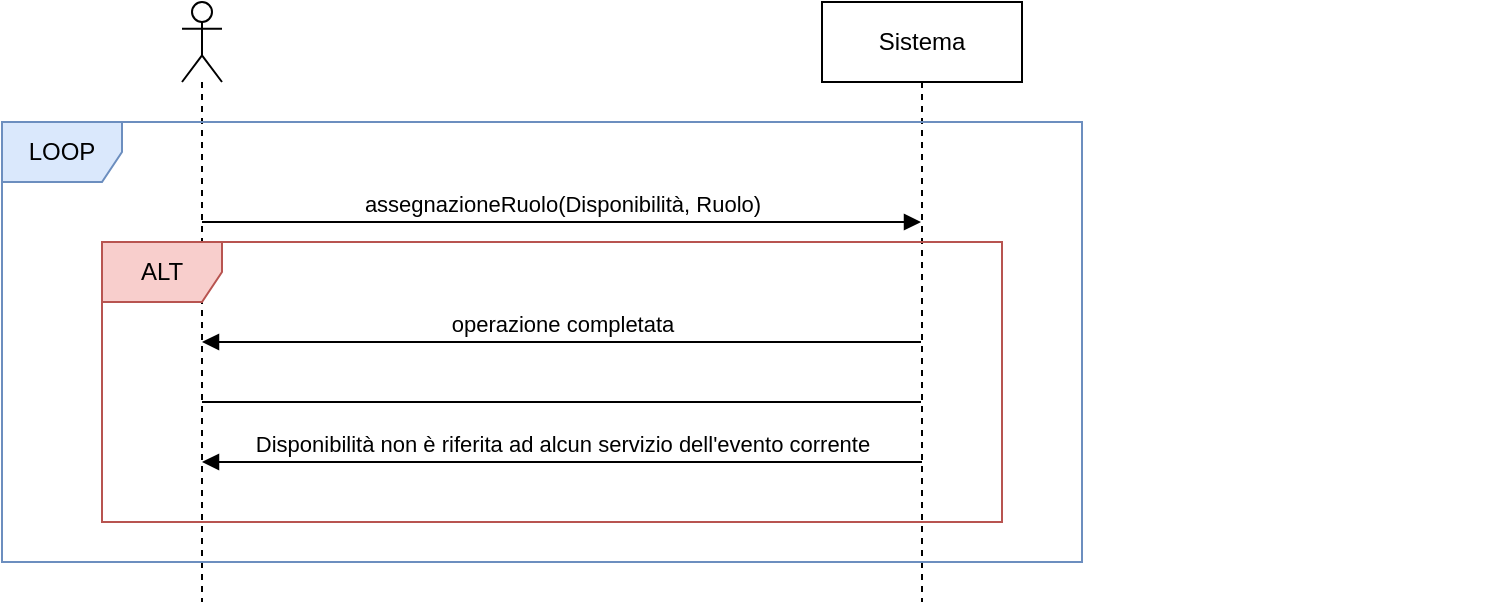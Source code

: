 <mxfile version="21.5.2" type="device">
  <diagram name="Page-1" id="C9pzCndqXw9tzlgMs6Lu">
    <mxGraphModel dx="954" dy="512" grid="1" gridSize="10" guides="1" tooltips="1" connect="1" arrows="1" fold="1" page="1" pageScale="1" pageWidth="827" pageHeight="1169" math="0" shadow="0">
      <root>
        <mxCell id="0" />
        <mxCell id="1" parent="0" />
        <mxCell id="JGHvN4DTKtbSaEVO_j0C-1" value="" style="shape=umlLifeline;perimeter=lifelinePerimeter;whiteSpace=wrap;html=1;container=1;dropTarget=0;collapsible=0;recursiveResize=0;outlineConnect=0;portConstraint=eastwest;newEdgeStyle={&quot;edgeStyle&quot;:&quot;elbowEdgeStyle&quot;,&quot;elbow&quot;:&quot;vertical&quot;,&quot;curved&quot;:0,&quot;rounded&quot;:0};participant=umlActor;" parent="1" vertex="1">
          <mxGeometry x="150" y="110" width="20" height="300" as="geometry" />
        </mxCell>
        <mxCell id="JGHvN4DTKtbSaEVO_j0C-2" value="Sistema" style="shape=umlLifeline;perimeter=lifelinePerimeter;whiteSpace=wrap;html=1;container=1;dropTarget=0;collapsible=0;recursiveResize=0;outlineConnect=0;portConstraint=eastwest;newEdgeStyle={&quot;edgeStyle&quot;:&quot;elbowEdgeStyle&quot;,&quot;elbow&quot;:&quot;vertical&quot;,&quot;curved&quot;:0,&quot;rounded&quot;:0};" parent="1" vertex="1">
          <mxGeometry x="470" y="110" width="100" height="300" as="geometry" />
        </mxCell>
        <mxCell id="JGHvN4DTKtbSaEVO_j0C-3" value="ALT" style="shape=umlFrame;whiteSpace=wrap;html=1;pointerEvents=0;fillColor=#f8cecc;strokeColor=#b85450;" parent="1" vertex="1">
          <mxGeometry x="110" y="230" width="450" height="140" as="geometry" />
        </mxCell>
        <mxCell id="JGHvN4DTKtbSaEVO_j0C-5" value="assegnazioneRuolo(Disponibilità, Ruolo)" style="html=1;verticalAlign=bottom;endArrow=block;edgeStyle=elbowEdgeStyle;elbow=vertical;curved=0;rounded=0;" parent="1" source="JGHvN4DTKtbSaEVO_j0C-1" target="JGHvN4DTKtbSaEVO_j0C-2" edge="1">
          <mxGeometry width="80" relative="1" as="geometry">
            <mxPoint x="350" y="230" as="sourcePoint" />
            <mxPoint x="430" y="230" as="targetPoint" />
            <Array as="points">
              <mxPoint x="440" y="220" />
              <mxPoint x="260" y="230" />
            </Array>
          </mxGeometry>
        </mxCell>
        <mxCell id="JGHvN4DTKtbSaEVO_j0C-6" value="" style="endArrow=none;endFill=0;endSize=12;html=1;rounded=0;" parent="1" source="JGHvN4DTKtbSaEVO_j0C-1" target="JGHvN4DTKtbSaEVO_j0C-2" edge="1">
          <mxGeometry width="160" relative="1" as="geometry">
            <mxPoint x="160" y="280" as="sourcePoint" />
            <mxPoint x="320" y="280" as="targetPoint" />
            <Array as="points">
              <mxPoint x="380" y="310" />
            </Array>
          </mxGeometry>
        </mxCell>
        <mxCell id="JGHvN4DTKtbSaEVO_j0C-8" value="operazione completata" style="html=1;verticalAlign=bottom;endArrow=block;edgeStyle=elbowEdgeStyle;elbow=vertical;curved=0;rounded=0;" parent="1" source="JGHvN4DTKtbSaEVO_j0C-2" target="JGHvN4DTKtbSaEVO_j0C-1" edge="1">
          <mxGeometry width="80" relative="1" as="geometry">
            <mxPoint x="390" y="230" as="sourcePoint" />
            <mxPoint x="310" y="230" as="targetPoint" />
            <Array as="points">
              <mxPoint x="290" y="280" />
            </Array>
          </mxGeometry>
        </mxCell>
        <mxCell id="JGHvN4DTKtbSaEVO_j0C-9" value="Disponibilità non è riferita ad alcun servizio dell&#39;evento corrente" style="html=1;verticalAlign=bottom;endArrow=block;edgeStyle=elbowEdgeStyle;elbow=vertical;curved=0;rounded=0;" parent="1" edge="1">
          <mxGeometry width="80" relative="1" as="geometry">
            <mxPoint x="520" y="340" as="sourcePoint" />
            <mxPoint x="160" y="340" as="targetPoint" />
            <Array as="points">
              <mxPoint x="290" y="340" />
            </Array>
          </mxGeometry>
        </mxCell>
        <mxCell id="ke17u5aKBWb9fCfVI20F-1" value="" style="group" parent="1" vertex="1" connectable="0">
          <mxGeometry x="60" y="170" width="750" height="220" as="geometry" />
        </mxCell>
        <mxCell id="ke17u5aKBWb9fCfVI20F-4" value="LOOP" style="shape=umlFrame;whiteSpace=wrap;html=1;pointerEvents=0;fillColor=#dae8fc;strokeColor=#6c8ebf;" parent="ke17u5aKBWb9fCfVI20F-1" vertex="1">
          <mxGeometry width="540" height="220" as="geometry" />
        </mxCell>
      </root>
    </mxGraphModel>
  </diagram>
</mxfile>
